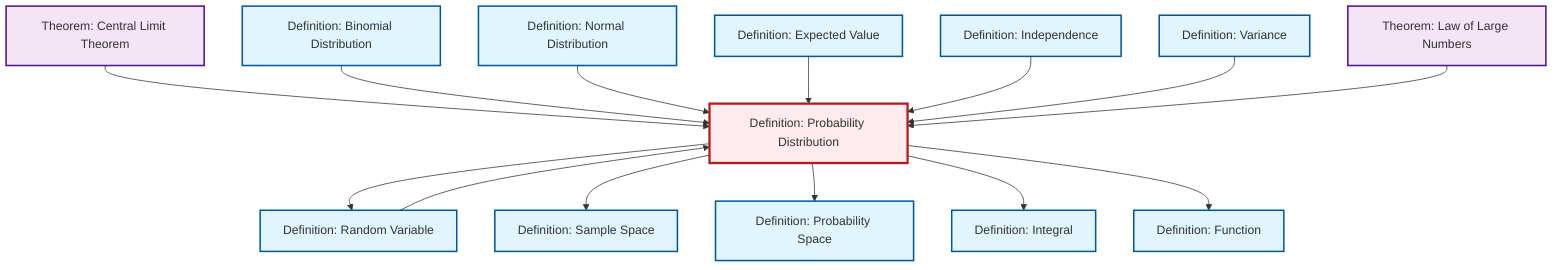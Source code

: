 graph TD
    classDef definition fill:#e1f5fe,stroke:#01579b,stroke-width:2px
    classDef theorem fill:#f3e5f5,stroke:#4a148c,stroke-width:2px
    classDef axiom fill:#fff3e0,stroke:#e65100,stroke-width:2px
    classDef example fill:#e8f5e9,stroke:#1b5e20,stroke-width:2px
    classDef current fill:#ffebee,stroke:#b71c1c,stroke-width:3px
    def-integral["Definition: Integral"]:::definition
    def-probability-space["Definition: Probability Space"]:::definition
    def-binomial-distribution["Definition: Binomial Distribution"]:::definition
    def-function["Definition: Function"]:::definition
    def-normal-distribution["Definition: Normal Distribution"]:::definition
    def-probability-distribution["Definition: Probability Distribution"]:::definition
    thm-central-limit["Theorem: Central Limit Theorem"]:::theorem
    def-variance["Definition: Variance"]:::definition
    def-random-variable["Definition: Random Variable"]:::definition
    def-sample-space["Definition: Sample Space"]:::definition
    def-independence["Definition: Independence"]:::definition
    def-expectation["Definition: Expected Value"]:::definition
    thm-law-of-large-numbers["Theorem: Law of Large Numbers"]:::theorem
    thm-central-limit --> def-probability-distribution
    def-random-variable --> def-probability-distribution
    def-binomial-distribution --> def-probability-distribution
    def-normal-distribution --> def-probability-distribution
    def-probability-distribution --> def-random-variable
    def-probability-distribution --> def-sample-space
    def-probability-distribution --> def-probability-space
    def-expectation --> def-probability-distribution
    def-probability-distribution --> def-integral
    def-independence --> def-probability-distribution
    def-variance --> def-probability-distribution
    def-probability-distribution --> def-function
    thm-law-of-large-numbers --> def-probability-distribution
    class def-probability-distribution current